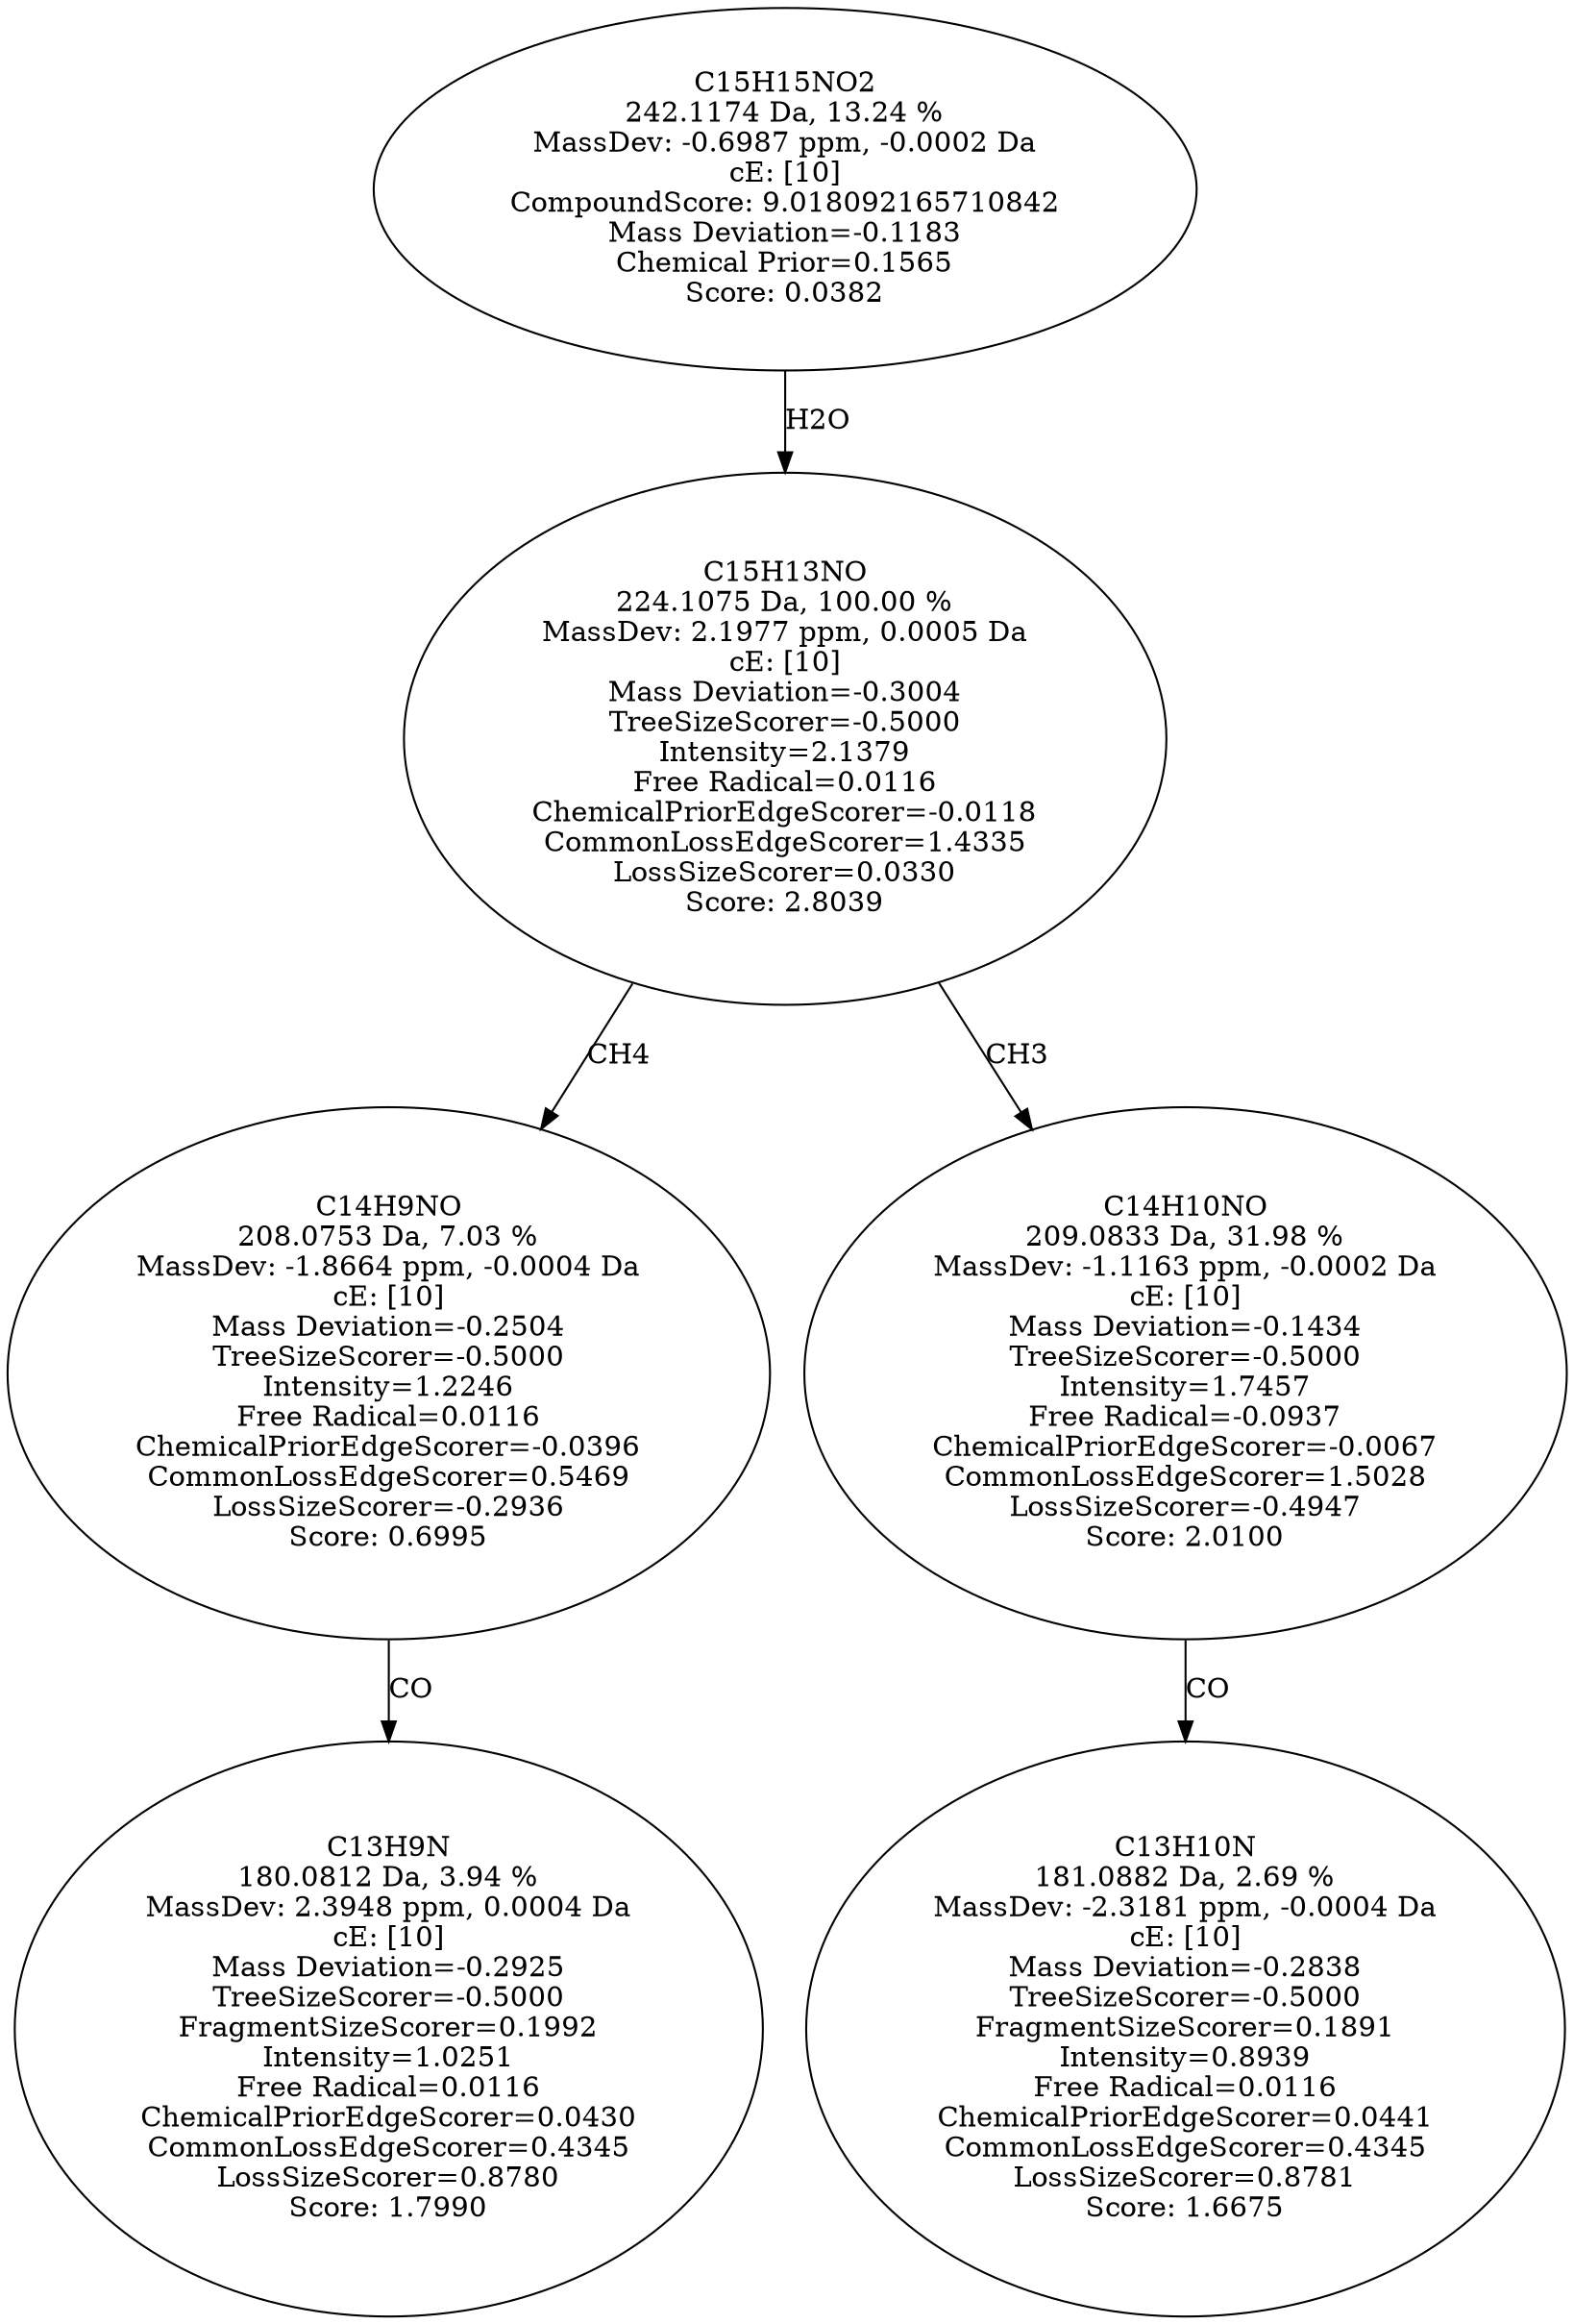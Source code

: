 strict digraph {
v1 [label="C13H9N\n180.0812 Da, 3.94 %\nMassDev: 2.3948 ppm, 0.0004 Da\ncE: [10]\nMass Deviation=-0.2925\nTreeSizeScorer=-0.5000\nFragmentSizeScorer=0.1992\nIntensity=1.0251\nFree Radical=0.0116\nChemicalPriorEdgeScorer=0.0430\nCommonLossEdgeScorer=0.4345\nLossSizeScorer=0.8780\nScore: 1.7990"];
v2 [label="C14H9NO\n208.0753 Da, 7.03 %\nMassDev: -1.8664 ppm, -0.0004 Da\ncE: [10]\nMass Deviation=-0.2504\nTreeSizeScorer=-0.5000\nIntensity=1.2246\nFree Radical=0.0116\nChemicalPriorEdgeScorer=-0.0396\nCommonLossEdgeScorer=0.5469\nLossSizeScorer=-0.2936\nScore: 0.6995"];
v3 [label="C13H10N\n181.0882 Da, 2.69 %\nMassDev: -2.3181 ppm, -0.0004 Da\ncE: [10]\nMass Deviation=-0.2838\nTreeSizeScorer=-0.5000\nFragmentSizeScorer=0.1891\nIntensity=0.8939\nFree Radical=0.0116\nChemicalPriorEdgeScorer=0.0441\nCommonLossEdgeScorer=0.4345\nLossSizeScorer=0.8781\nScore: 1.6675"];
v4 [label="C14H10NO\n209.0833 Da, 31.98 %\nMassDev: -1.1163 ppm, -0.0002 Da\ncE: [10]\nMass Deviation=-0.1434\nTreeSizeScorer=-0.5000\nIntensity=1.7457\nFree Radical=-0.0937\nChemicalPriorEdgeScorer=-0.0067\nCommonLossEdgeScorer=1.5028\nLossSizeScorer=-0.4947\nScore: 2.0100"];
v5 [label="C15H13NO\n224.1075 Da, 100.00 %\nMassDev: 2.1977 ppm, 0.0005 Da\ncE: [10]\nMass Deviation=-0.3004\nTreeSizeScorer=-0.5000\nIntensity=2.1379\nFree Radical=0.0116\nChemicalPriorEdgeScorer=-0.0118\nCommonLossEdgeScorer=1.4335\nLossSizeScorer=0.0330\nScore: 2.8039"];
v6 [label="C15H15NO2\n242.1174 Da, 13.24 %\nMassDev: -0.6987 ppm, -0.0002 Da\ncE: [10]\nCompoundScore: 9.018092165710842\nMass Deviation=-0.1183\nChemical Prior=0.1565\nScore: 0.0382"];
v2 -> v1 [label="CO"];
v5 -> v2 [label="CH4"];
v4 -> v3 [label="CO"];
v5 -> v4 [label="CH3"];
v6 -> v5 [label="H2O"];
}